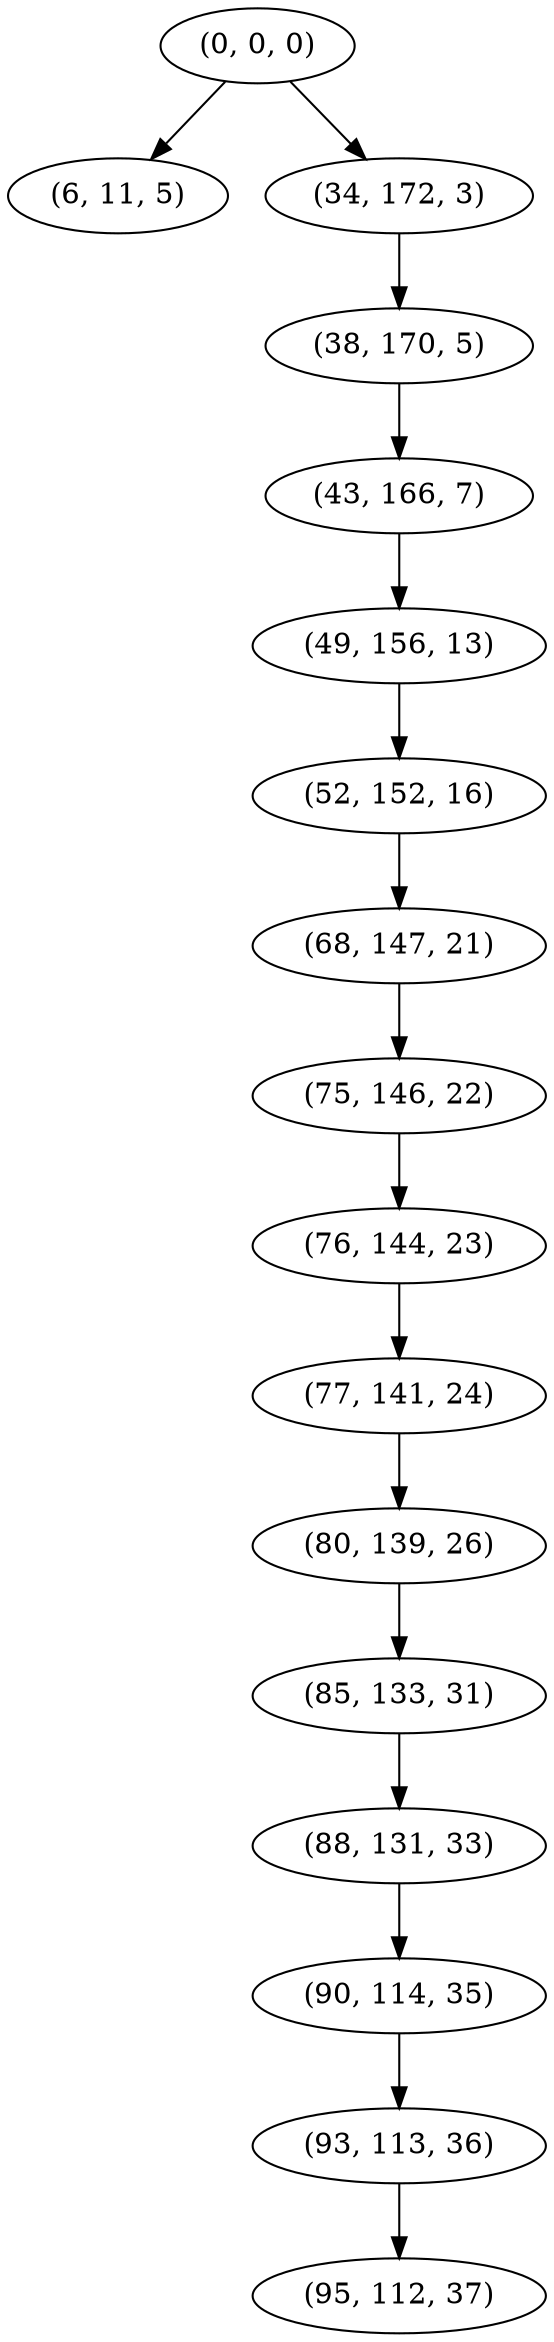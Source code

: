 digraph tree {
    "(0, 0, 0)";
    "(6, 11, 5)";
    "(34, 172, 3)";
    "(38, 170, 5)";
    "(43, 166, 7)";
    "(49, 156, 13)";
    "(52, 152, 16)";
    "(68, 147, 21)";
    "(75, 146, 22)";
    "(76, 144, 23)";
    "(77, 141, 24)";
    "(80, 139, 26)";
    "(85, 133, 31)";
    "(88, 131, 33)";
    "(90, 114, 35)";
    "(93, 113, 36)";
    "(95, 112, 37)";
    "(0, 0, 0)" -> "(6, 11, 5)";
    "(0, 0, 0)" -> "(34, 172, 3)";
    "(34, 172, 3)" -> "(38, 170, 5)";
    "(38, 170, 5)" -> "(43, 166, 7)";
    "(43, 166, 7)" -> "(49, 156, 13)";
    "(49, 156, 13)" -> "(52, 152, 16)";
    "(52, 152, 16)" -> "(68, 147, 21)";
    "(68, 147, 21)" -> "(75, 146, 22)";
    "(75, 146, 22)" -> "(76, 144, 23)";
    "(76, 144, 23)" -> "(77, 141, 24)";
    "(77, 141, 24)" -> "(80, 139, 26)";
    "(80, 139, 26)" -> "(85, 133, 31)";
    "(85, 133, 31)" -> "(88, 131, 33)";
    "(88, 131, 33)" -> "(90, 114, 35)";
    "(90, 114, 35)" -> "(93, 113, 36)";
    "(93, 113, 36)" -> "(95, 112, 37)";
}
